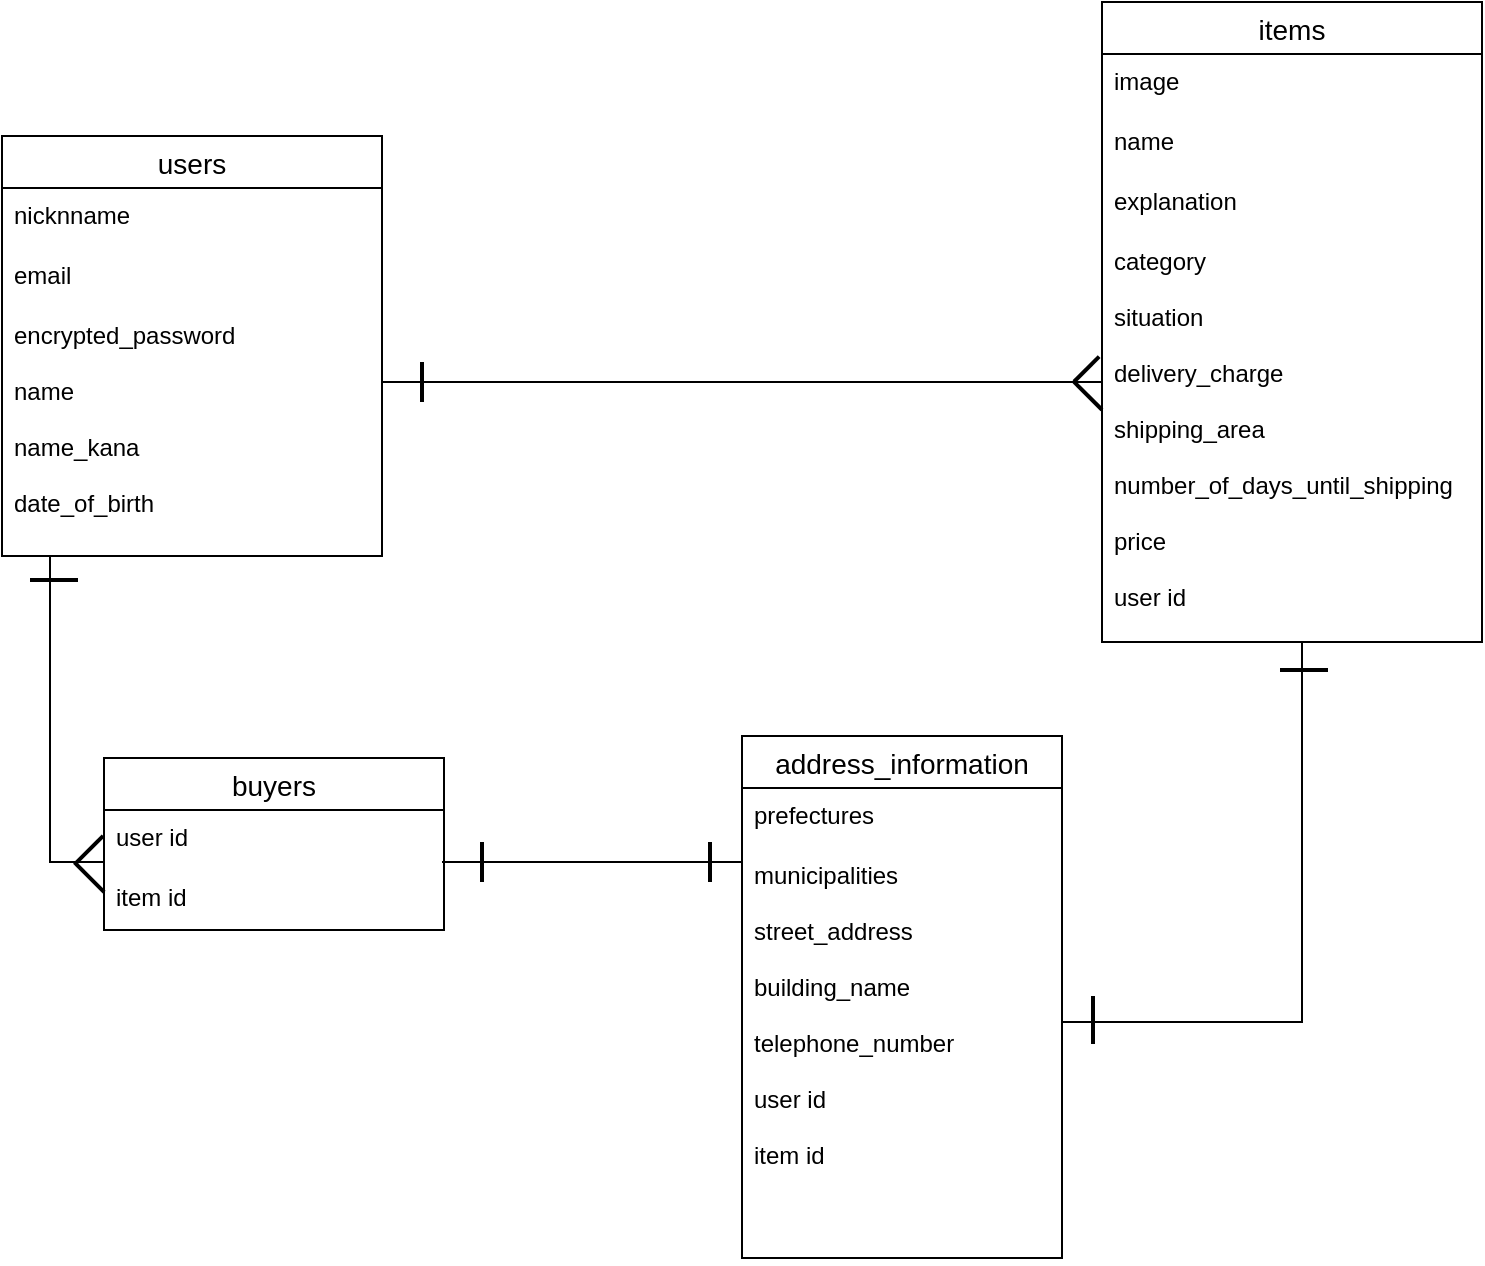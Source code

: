 <mxfile>
    <diagram id="qCEASV3LX6-Q4tUeIubM" name="ページ1">
        <mxGraphModel dx="981" dy="656" grid="1" gridSize="10" guides="1" tooltips="1" connect="1" arrows="1" fold="1" page="1" pageScale="1" pageWidth="827" pageHeight="1169" math="0" shadow="0">
            <root>
                <mxCell id="0"/>
                <mxCell id="1" parent="0"/>
                <mxCell id="2" value="users" style="swimlane;fontStyle=0;childLayout=stackLayout;horizontal=1;startSize=26;horizontalStack=0;resizeParent=1;resizeParentMax=0;resizeLast=0;collapsible=1;marginBottom=0;align=center;fontSize=14;" parent="1" vertex="1">
                    <mxGeometry x="70" y="117" width="190" height="210" as="geometry"/>
                </mxCell>
                <mxCell id="3" value="nicknname" style="text;strokeColor=none;fillColor=none;spacingLeft=4;spacingRight=4;overflow=hidden;rotatable=0;points=[[0,0.5],[1,0.5]];portConstraint=eastwest;fontSize=12;" parent="2" vertex="1">
                    <mxGeometry y="26" width="190" height="30" as="geometry"/>
                </mxCell>
                <mxCell id="4" value="email" style="text;strokeColor=none;fillColor=none;spacingLeft=4;spacingRight=4;overflow=hidden;rotatable=0;points=[[0,0.5],[1,0.5]];portConstraint=eastwest;fontSize=12;" parent="2" vertex="1">
                    <mxGeometry y="56" width="190" height="30" as="geometry"/>
                </mxCell>
                <mxCell id="5" value="encrypted_password&#10;&#10;name&#10;&#10;name_kana&#10;&#10;date_of_birth&#10;&#10;&#10;" style="text;strokeColor=none;fillColor=none;spacingLeft=4;spacingRight=4;overflow=hidden;rotatable=0;points=[[0,0.5],[1,0.5]];portConstraint=eastwest;fontSize=12;" parent="2" vertex="1">
                    <mxGeometry y="86" width="190" height="124" as="geometry"/>
                </mxCell>
                <mxCell id="13" value="items" style="swimlane;fontStyle=0;childLayout=stackLayout;horizontal=1;startSize=26;horizontalStack=0;resizeParent=1;resizeParentMax=0;resizeLast=0;collapsible=1;marginBottom=0;align=center;fontSize=14;" parent="1" vertex="1">
                    <mxGeometry x="620" y="50" width="190" height="320" as="geometry"/>
                </mxCell>
                <mxCell id="16" value="image" style="text;strokeColor=none;fillColor=none;spacingLeft=4;spacingRight=4;overflow=hidden;rotatable=0;points=[[0,0.5],[1,0.5]];portConstraint=eastwest;fontSize=12;" parent="13" vertex="1">
                    <mxGeometry y="26" width="190" height="30" as="geometry"/>
                </mxCell>
                <mxCell id="15" value="name" style="text;strokeColor=none;fillColor=none;spacingLeft=4;spacingRight=4;overflow=hidden;rotatable=0;points=[[0,0.5],[1,0.5]];portConstraint=eastwest;fontSize=12;" parent="13" vertex="1">
                    <mxGeometry y="56" width="190" height="30" as="geometry"/>
                </mxCell>
                <mxCell id="14" value="explanation" style="text;strokeColor=none;fillColor=none;spacingLeft=4;spacingRight=4;overflow=hidden;rotatable=0;points=[[0,0.5],[1,0.5]];portConstraint=eastwest;fontSize=12;" parent="13" vertex="1">
                    <mxGeometry y="86" width="190" height="30" as="geometry"/>
                </mxCell>
                <mxCell id="19" value="category&#10;&#10;situation&#10;&#10;delivery_charge&#10;&#10;shipping_area&#10;&#10;number_of_days_until_shipping&#10;&#10;price&#10;&#10;user id&#10;" style="text;strokeColor=none;fillColor=none;spacingLeft=4;spacingRight=4;overflow=hidden;rotatable=0;points=[[0,0.5],[1,0.5]];portConstraint=eastwest;fontSize=12;rounded=1;sketch=1;hachureGap=4;jiggle=2;curveFitting=1;fontFamily=Helvetica;" parent="13" vertex="1">
                    <mxGeometry y="116" width="190" height="204" as="geometry"/>
                </mxCell>
                <mxCell id="23" value="" style="line;strokeWidth=1;rotatable=0;dashed=0;labelPosition=right;align=left;verticalAlign=middle;spacingTop=0;spacingLeft=6;points=[];portConstraint=eastwest;rounded=1;sketch=0;hachureGap=4;jiggle=2;curveFitting=1;fontFamily=Helvetica;fontSize=20;" parent="1" vertex="1">
                    <mxGeometry x="260" y="235" width="360" height="10" as="geometry"/>
                </mxCell>
                <mxCell id="25" value="" style="line;strokeWidth=2;direction=west;html=1;rounded=1;sketch=0;hachureGap=4;jiggle=2;curveFitting=1;fontFamily=Helvetica;fontSize=20;rotation=-90;" parent="1" vertex="1">
                    <mxGeometry x="270" y="235" width="20" height="10" as="geometry"/>
                </mxCell>
                <mxCell id="26" value="" style="line;strokeWidth=2;direction=south;html=1;rounded=1;sketch=0;hachureGap=4;jiggle=2;curveFitting=1;fontFamily=Helvetica;fontSize=20;rotation=45;" parent="1" vertex="1">
                    <mxGeometry x="607.29" y="224.71" width="10" height="17.78" as="geometry"/>
                </mxCell>
                <mxCell id="27" value="" style="line;strokeWidth=2;direction=south;html=1;rounded=1;sketch=0;hachureGap=4;jiggle=2;curveFitting=1;fontFamily=Helvetica;fontSize=20;rotation=135;" parent="1" vertex="1">
                    <mxGeometry x="553" y="237" width="120" height="19.78" as="geometry"/>
                </mxCell>
                <mxCell id="28" value="buyers" style="swimlane;fontStyle=0;childLayout=stackLayout;horizontal=1;startSize=26;horizontalStack=0;resizeParent=1;resizeParentMax=0;resizeLast=0;collapsible=1;marginBottom=0;align=center;fontSize=14;" parent="1" vertex="1">
                    <mxGeometry x="121" y="428" width="170" height="86" as="geometry"/>
                </mxCell>
                <mxCell id="30" value="user id" style="text;strokeColor=none;fillColor=none;spacingLeft=4;spacingRight=4;overflow=hidden;rotatable=0;points=[[0,0.5],[1,0.5]];portConstraint=eastwest;fontSize=12;" parent="28" vertex="1">
                    <mxGeometry y="26" width="170" height="30" as="geometry"/>
                </mxCell>
                <mxCell id="31" value="item id" style="text;strokeColor=none;fillColor=none;spacingLeft=4;spacingRight=4;overflow=hidden;rotatable=0;points=[[0,0.5],[1,0.5]];portConstraint=eastwest;fontSize=12;" parent="28" vertex="1">
                    <mxGeometry y="56" width="170" height="30" as="geometry"/>
                </mxCell>
                <mxCell id="32" value="" style="shape=partialRectangle;whiteSpace=wrap;html=1;top=0;left=0;fillColor=none;rounded=1;sketch=0;hachureGap=4;jiggle=2;curveFitting=1;fontFamily=Helvetica;fontSize=20;" parent="1" vertex="1">
                    <mxGeometry x="600" y="371" width="120" height="189" as="geometry"/>
                </mxCell>
                <mxCell id="36" value="" style="line;strokeWidth=2;direction=south;html=1;rounded=1;sketch=0;hachureGap=4;jiggle=2;curveFitting=1;fontFamily=Helvetica;fontSize=20;rotation=90;" parent="1" vertex="1">
                    <mxGeometry x="716" y="372" width="10" height="24" as="geometry"/>
                </mxCell>
                <mxCell id="37" value="" style="line;strokeWidth=2;direction=south;html=1;rounded=1;sketch=0;hachureGap=4;jiggle=2;curveFitting=1;fontFamily=Helvetica;fontSize=20;rotation=-180;" parent="1" vertex="1">
                    <mxGeometry x="603" y="547" width="25" height="24" as="geometry"/>
                </mxCell>
                <mxCell id="39" value="" style="shape=partialRectangle;whiteSpace=wrap;html=1;top=0;left=0;fillColor=none;rounded=1;sketch=0;hachureGap=4;jiggle=2;curveFitting=1;fontFamily=Helvetica;fontSize=20;direction=south;" parent="1" vertex="1">
                    <mxGeometry x="94" y="327" width="26" height="153" as="geometry"/>
                </mxCell>
                <mxCell id="41" value="" style="line;strokeWidth=2;direction=south;html=1;rounded=1;sketch=0;hachureGap=4;jiggle=2;curveFitting=1;fontFamily=Helvetica;fontSize=20;rotation=90;" parent="1" vertex="1">
                    <mxGeometry x="91" y="327" width="10" height="24" as="geometry"/>
                </mxCell>
                <mxCell id="42" value="" style="line;strokeWidth=2;direction=south;html=1;rounded=1;sketch=0;hachureGap=4;jiggle=2;curveFitting=1;fontFamily=Helvetica;fontSize=20;rotation=135;" parent="1" vertex="1">
                    <mxGeometry x="108.65" y="477.15" width="10" height="21" as="geometry"/>
                </mxCell>
                <mxCell id="45" value="" style="line;strokeWidth=2;direction=south;html=1;rounded=1;sketch=0;hachureGap=4;jiggle=2;curveFitting=1;fontFamily=Helvetica;fontSize=20;rotation=45;" parent="1" vertex="1">
                    <mxGeometry x="107" y="464" width="13" height="20" as="geometry"/>
                </mxCell>
                <mxCell id="54" value="address_information" style="swimlane;fontStyle=0;childLayout=stackLayout;horizontal=1;startSize=26;horizontalStack=0;resizeParent=1;resizeParentMax=0;resizeLast=0;collapsible=1;marginBottom=0;align=center;fontSize=14;" vertex="1" parent="1">
                    <mxGeometry x="440" y="417" width="160" height="261" as="geometry"/>
                </mxCell>
                <mxCell id="55" value="prefectures" style="text;strokeColor=none;fillColor=none;spacingLeft=4;spacingRight=4;overflow=hidden;rotatable=0;points=[[0,0.5],[1,0.5]];portConstraint=eastwest;fontSize=12;" vertex="1" parent="54">
                    <mxGeometry y="26" width="160" height="30" as="geometry"/>
                </mxCell>
                <mxCell id="56" value="municipalities&#10;&#10;street_address&#10;&#10;building_name&#10;&#10;telephone_number  &#10;&#10;user id&#10;&#10;item id" style="text;strokeColor=none;fillColor=none;spacingLeft=4;spacingRight=4;overflow=hidden;rotatable=0;points=[[0,0.5],[1,0.5]];portConstraint=eastwest;fontSize=12;" vertex="1" parent="54">
                    <mxGeometry y="56" width="160" height="205" as="geometry"/>
                </mxCell>
                <mxCell id="58" value="" style="line;strokeWidth=1;rotatable=0;dashed=0;labelPosition=right;align=left;verticalAlign=middle;spacingTop=0;spacingLeft=6;points=[];portConstraint=eastwest;rounded=1;sketch=0;hachureGap=4;jiggle=2;curveFitting=1;fontFamily=Helvetica;fontSize=20;" vertex="1" parent="1">
                    <mxGeometry x="290" y="475" width="150" height="10" as="geometry"/>
                </mxCell>
                <mxCell id="59" value="" style="line;strokeWidth=2;direction=west;html=1;rounded=1;sketch=0;hachureGap=4;jiggle=2;curveFitting=1;fontFamily=Helvetica;fontSize=20;rotation=-90;" vertex="1" parent="1">
                    <mxGeometry x="300" y="475" width="20" height="10" as="geometry"/>
                </mxCell>
                <mxCell id="60" value="" style="line;strokeWidth=2;direction=west;html=1;rounded=1;sketch=0;hachureGap=4;jiggle=2;curveFitting=1;fontFamily=Helvetica;fontSize=20;rotation=-90;" vertex="1" parent="1">
                    <mxGeometry x="414" y="475" width="20" height="10" as="geometry"/>
                </mxCell>
            </root>
        </mxGraphModel>
    </diagram>
</mxfile>
